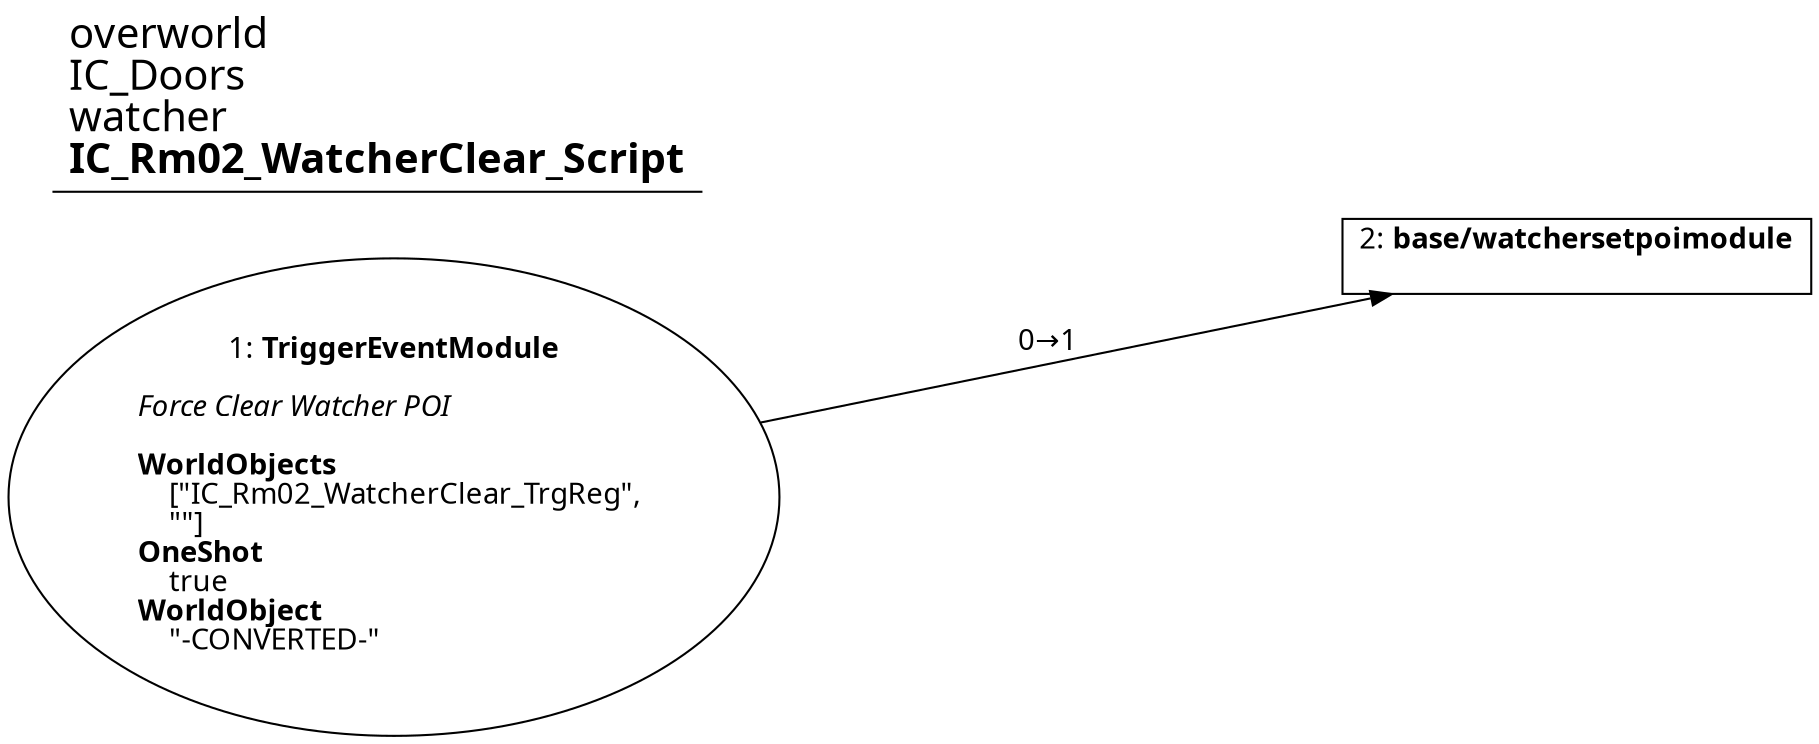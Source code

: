 digraph {
    layout = fdp;
    overlap = prism;
    sep = "+16";
    splines = spline;

    node [ shape = box ];

    graph [ fontname = "Segoe UI" ];
    node [ fontname = "Segoe UI" ];
    edge [ fontname = "Segoe UI" ];

    1 [ label = <1: <b>TriggerEventModule</b><br/><br/><i>Force Clear Watcher POI<br align="left"/></i><br align="left"/><b>WorldObjects</b><br align="left"/>    [&quot;IC_Rm02_WatcherClear_TrgReg&quot;, <br align="left"/>    &quot;&quot;]<br align="left"/><b>OneShot</b><br align="left"/>    true<br align="left"/><b>WorldObject</b><br align="left"/>    &quot;-CONVERTED-&quot;<br align="left"/>> ];
    1 [ shape = oval ]
    1 [ pos = "0.132,-0.136!" ];
    1 -> 2 [ label = "0→1" ];

    2 [ label = <2: <b>base/watchersetpoimodule</b><br/><br/>> ];
    2 [ pos = "0.44200003,-0.113000005!" ];

    title [ pos = "0.13100001,-0.112!" ];
    title [ shape = underline ];
    title [ label = <<font point-size="20">overworld<br align="left"/>IC_Doors<br align="left"/>watcher<br align="left"/><b>IC_Rm02_WatcherClear_Script</b><br align="left"/></font>> ];
}
